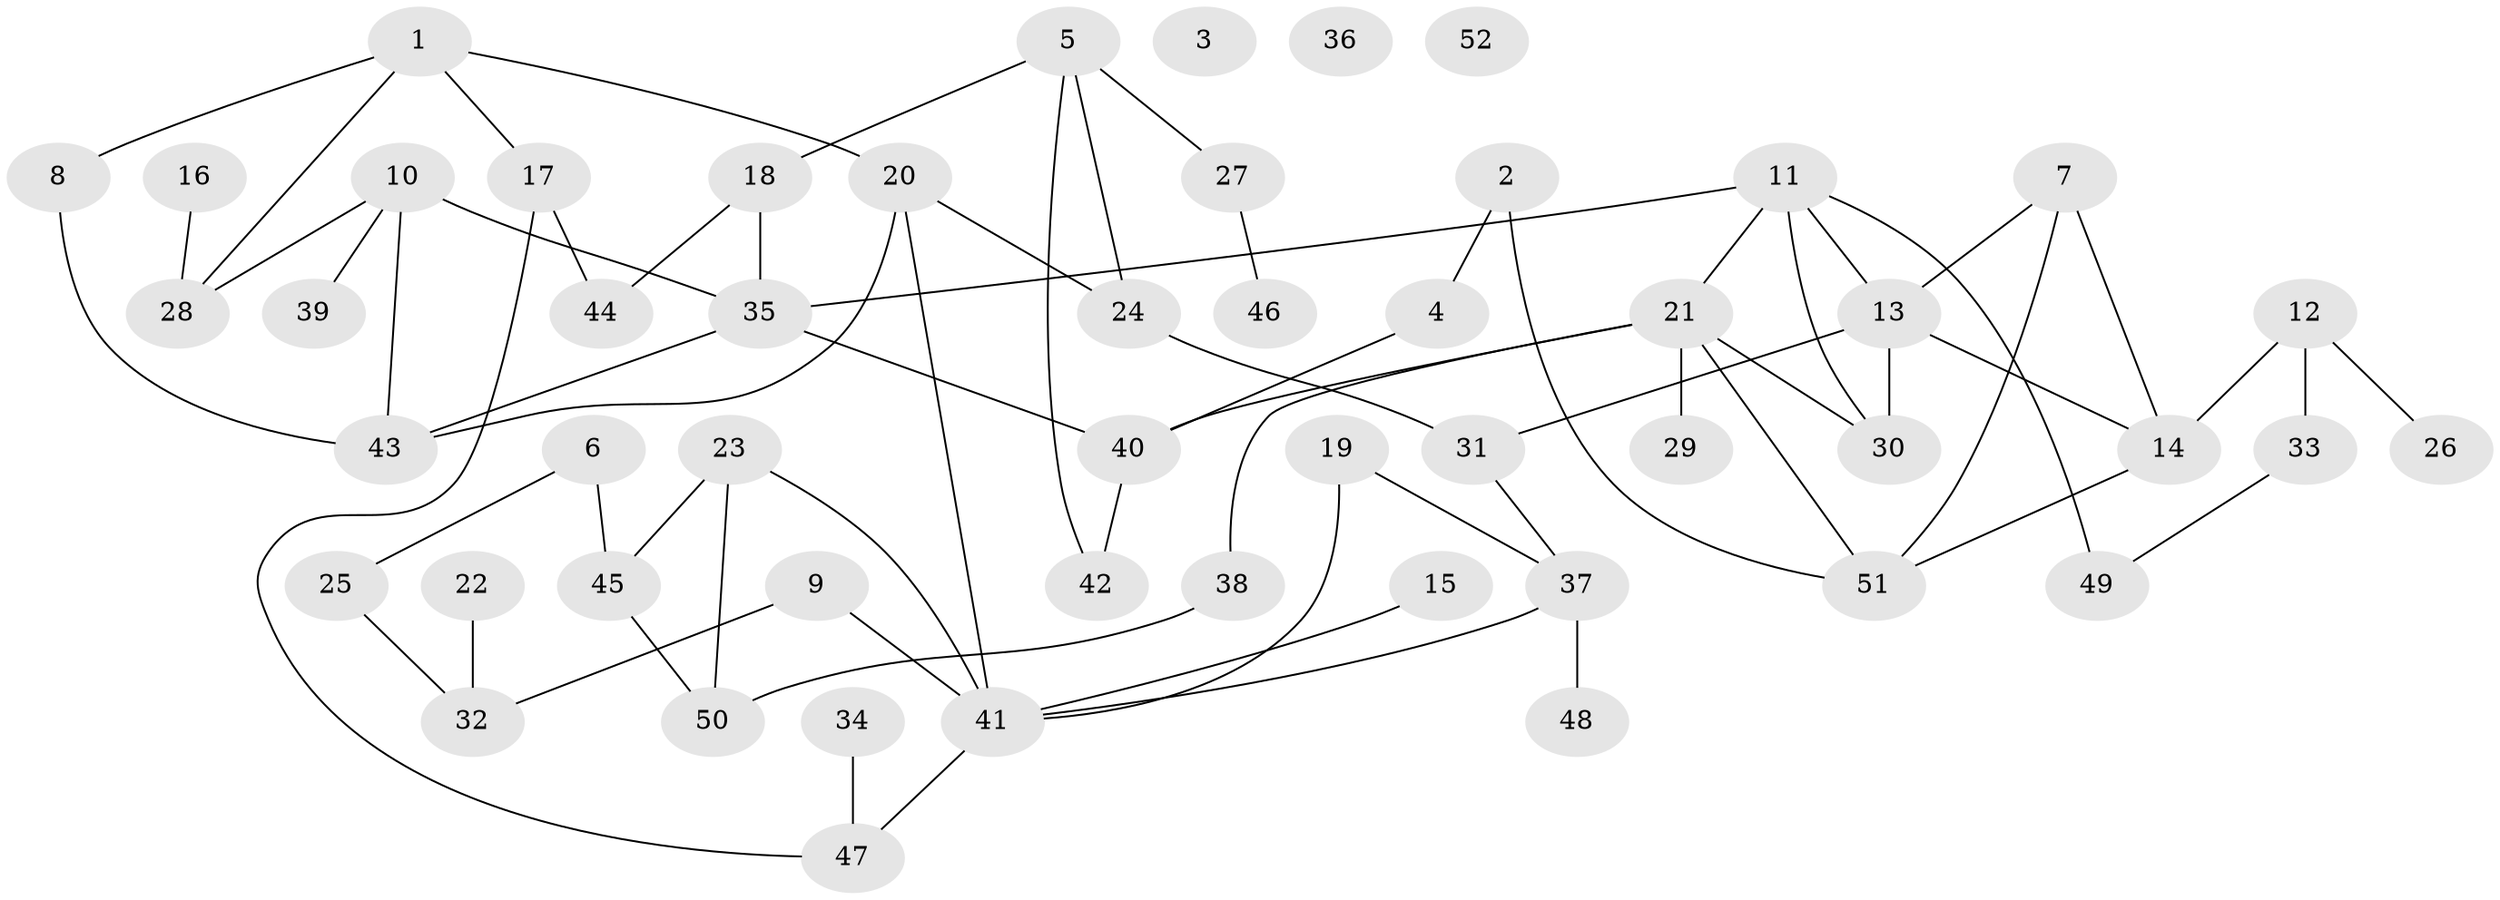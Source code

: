 // Generated by graph-tools (version 1.1) at 2025/25/03/09/25 03:25:24]
// undirected, 52 vertices, 69 edges
graph export_dot {
graph [start="1"]
  node [color=gray90,style=filled];
  1;
  2;
  3;
  4;
  5;
  6;
  7;
  8;
  9;
  10;
  11;
  12;
  13;
  14;
  15;
  16;
  17;
  18;
  19;
  20;
  21;
  22;
  23;
  24;
  25;
  26;
  27;
  28;
  29;
  30;
  31;
  32;
  33;
  34;
  35;
  36;
  37;
  38;
  39;
  40;
  41;
  42;
  43;
  44;
  45;
  46;
  47;
  48;
  49;
  50;
  51;
  52;
  1 -- 8;
  1 -- 17;
  1 -- 20;
  1 -- 28;
  2 -- 4;
  2 -- 51;
  4 -- 40;
  5 -- 18;
  5 -- 24;
  5 -- 27;
  5 -- 42;
  6 -- 25;
  6 -- 45;
  7 -- 13;
  7 -- 14;
  7 -- 51;
  8 -- 43;
  9 -- 32;
  9 -- 41;
  10 -- 28;
  10 -- 35;
  10 -- 39;
  10 -- 43;
  11 -- 13;
  11 -- 21;
  11 -- 30;
  11 -- 35;
  11 -- 49;
  12 -- 14;
  12 -- 26;
  12 -- 33;
  13 -- 14;
  13 -- 30;
  13 -- 31;
  14 -- 51;
  15 -- 41;
  16 -- 28;
  17 -- 44;
  17 -- 47;
  18 -- 35;
  18 -- 44;
  19 -- 37;
  19 -- 41;
  20 -- 24;
  20 -- 41;
  20 -- 43;
  21 -- 29;
  21 -- 30;
  21 -- 38;
  21 -- 40;
  21 -- 51;
  22 -- 32;
  23 -- 41;
  23 -- 45;
  23 -- 50;
  24 -- 31;
  25 -- 32;
  27 -- 46;
  31 -- 37;
  33 -- 49;
  34 -- 47;
  35 -- 40;
  35 -- 43;
  37 -- 41;
  37 -- 48;
  38 -- 50;
  40 -- 42;
  41 -- 47;
  45 -- 50;
}
